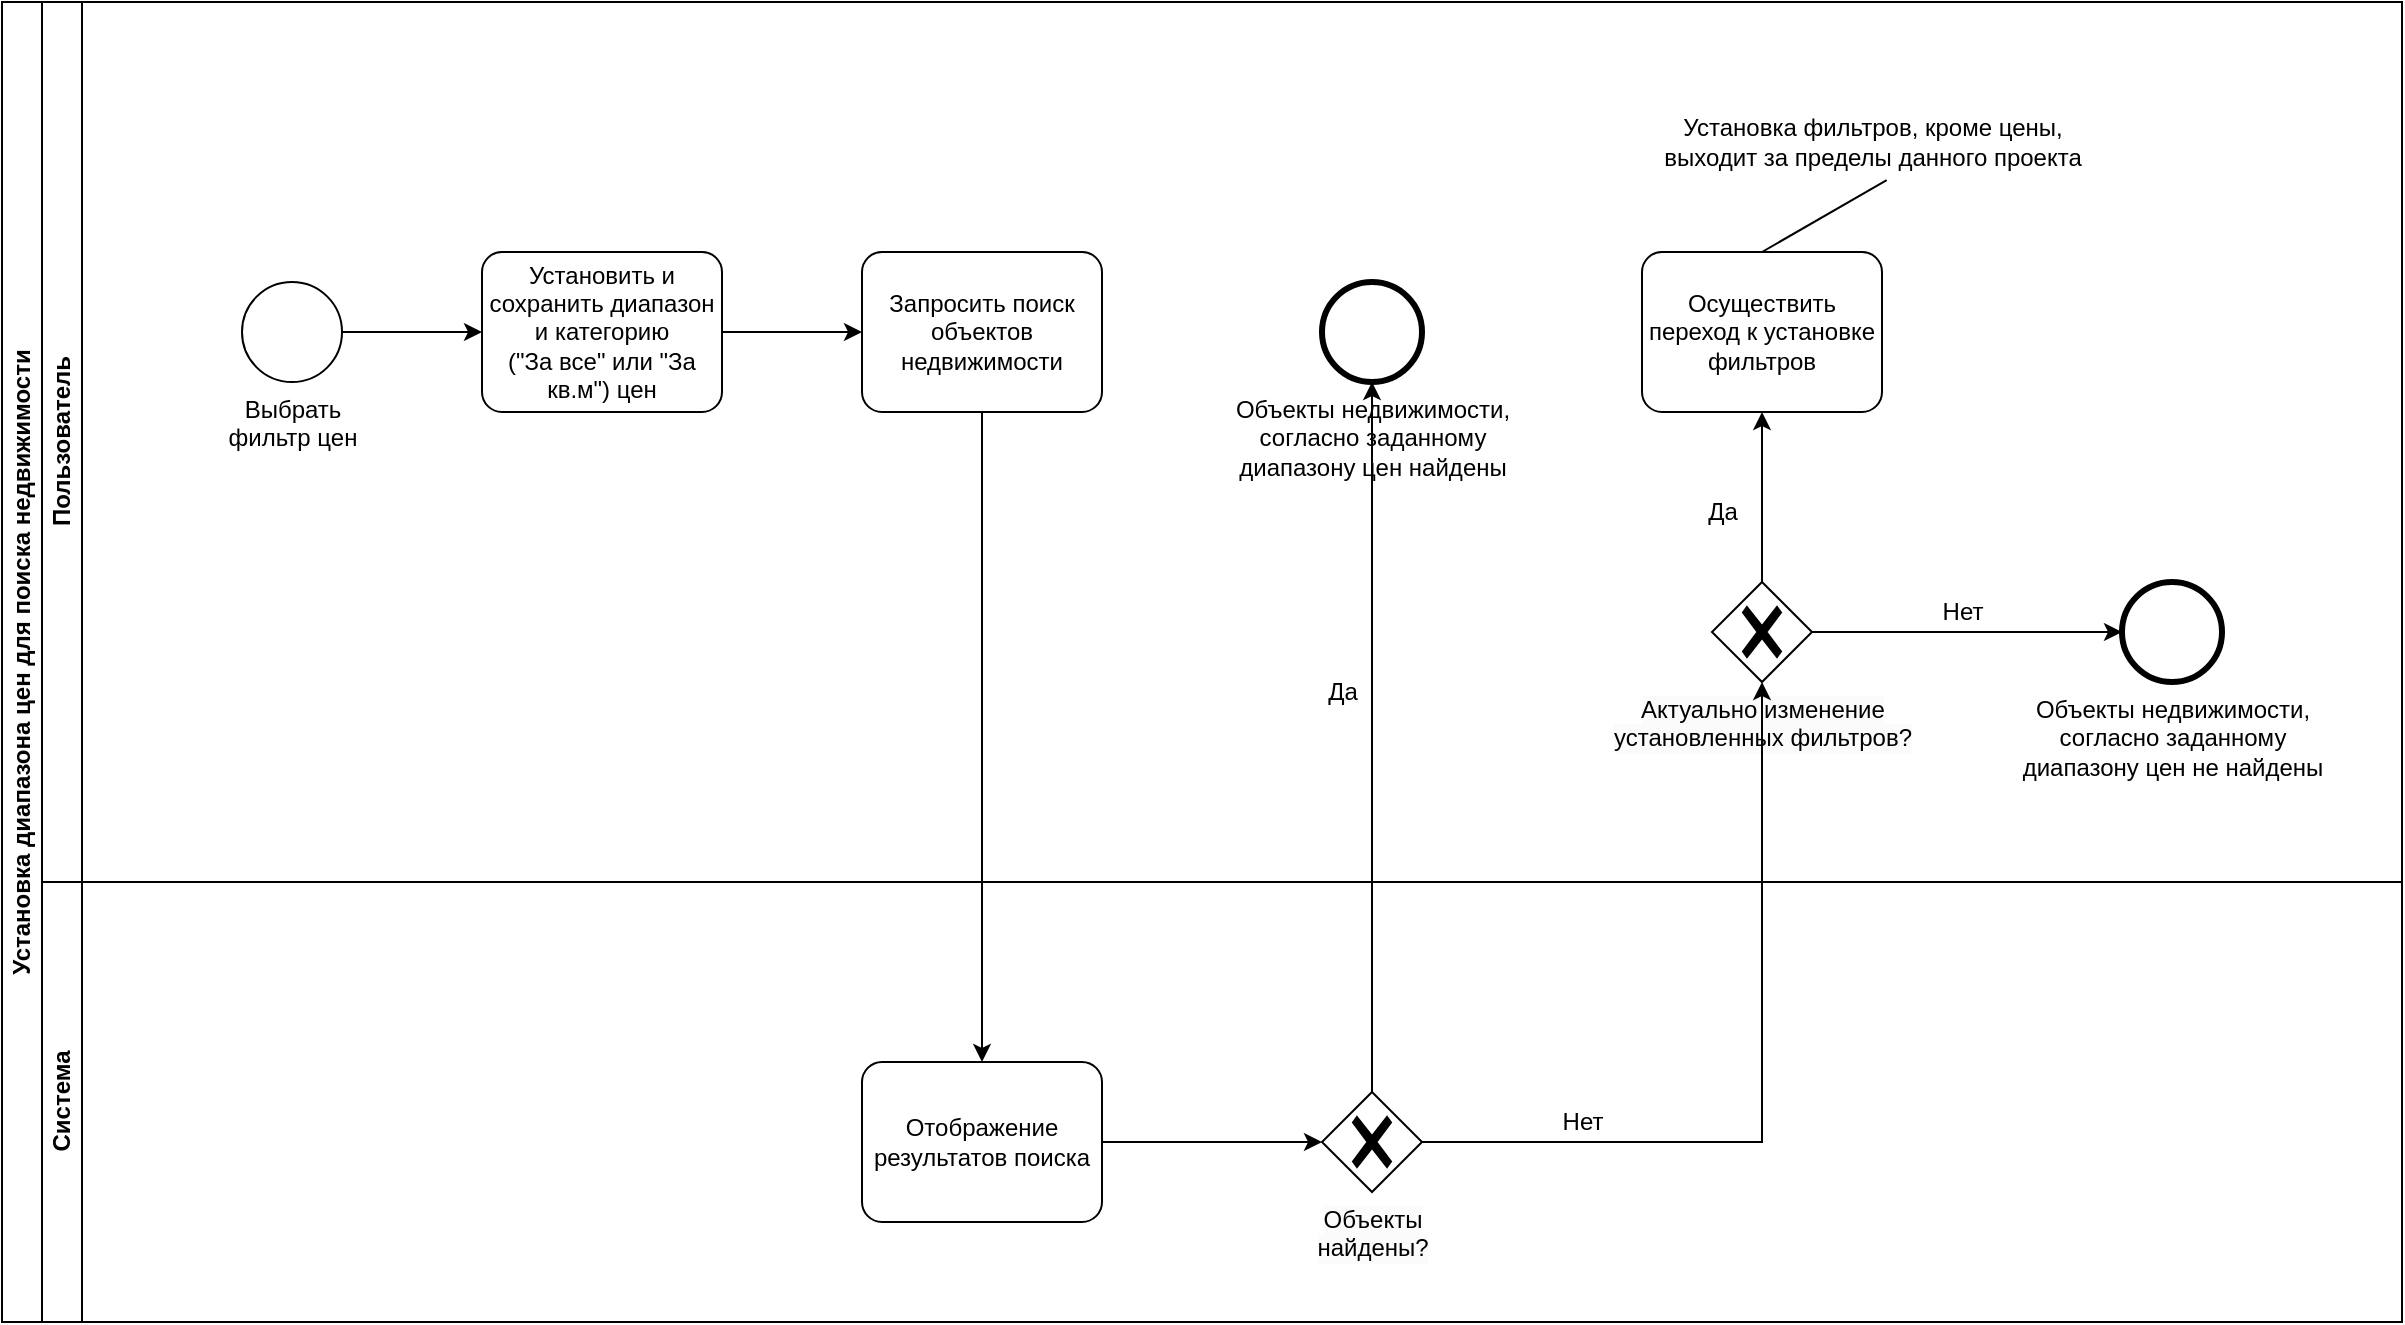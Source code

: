 <mxfile version="24.8.3">
  <diagram name="Страница — 1" id="6dKcLjjxsjvN5Ayz9n6f">
    <mxGraphModel dx="638" dy="1981" grid="1" gridSize="10" guides="1" tooltips="1" connect="1" arrows="1" fold="1" page="1" pageScale="1" pageWidth="827" pageHeight="1169" math="0" shadow="0">
      <root>
        <mxCell id="0" />
        <mxCell id="1" parent="0" />
        <mxCell id="-Ef3pym1SZ-9MBznSWtH-1" value="Установка диапазона цен для поиска недвижимости" style="swimlane;html=1;childLayout=stackLayout;resizeParent=1;resizeParentMax=0;horizontal=0;startSize=20;horizontalStack=0;whiteSpace=wrap;" parent="1" vertex="1">
          <mxGeometry x="920" y="-1000" width="1200" height="660" as="geometry" />
        </mxCell>
        <mxCell id="-Ef3pym1SZ-9MBznSWtH-2" value="Пользователь" style="swimlane;html=1;startSize=20;horizontal=0;" parent="-Ef3pym1SZ-9MBznSWtH-1" vertex="1">
          <mxGeometry x="20" width="1180" height="440" as="geometry" />
        </mxCell>
        <mxCell id="-Ef3pym1SZ-9MBznSWtH-5" value="Выбрать&lt;div&gt;фильтр цен&lt;/div&gt;" style="points=[[0.145,0.145,0],[0.5,0,0],[0.855,0.145,0],[1,0.5,0],[0.855,0.855,0],[0.5,1,0],[0.145,0.855,0],[0,0.5,0]];shape=mxgraph.bpmn.event;html=1;verticalLabelPosition=bottom;labelBackgroundColor=#ffffff;verticalAlign=top;align=center;perimeter=ellipsePerimeter;outlineConnect=0;aspect=fixed;outline=standard;symbol=general;" parent="-Ef3pym1SZ-9MBznSWtH-2" vertex="1">
          <mxGeometry x="100" y="140" width="50" height="50" as="geometry" />
        </mxCell>
        <mxCell id="-Ef3pym1SZ-9MBznSWtH-6" value="Установить и сохранить диапазон и категорию&lt;div&gt;(&quot;За все&quot; или &quot;За кв.м&quot;) цен&lt;/div&gt;" style="points=[[0.25,0,0],[0.5,0,0],[0.75,0,0],[1,0.25,0],[1,0.5,0],[1,0.75,0],[0.75,1,0],[0.5,1,0],[0.25,1,0],[0,0.75,0],[0,0.5,0],[0,0.25,0]];shape=mxgraph.bpmn.task;whiteSpace=wrap;rectStyle=rounded;size=10;html=1;container=1;expand=0;collapsible=0;taskMarker=abstract;" parent="-Ef3pym1SZ-9MBznSWtH-2" vertex="1">
          <mxGeometry x="220" y="125" width="120" height="80" as="geometry" />
        </mxCell>
        <mxCell id="-Ef3pym1SZ-9MBznSWtH-8" value="Запросить поиск объектов недвижимости" style="points=[[0.25,0,0],[0.5,0,0],[0.75,0,0],[1,0.25,0],[1,0.5,0],[1,0.75,0],[0.75,1,0],[0.5,1,0],[0.25,1,0],[0,0.75,0],[0,0.5,0],[0,0.25,0]];shape=mxgraph.bpmn.task;whiteSpace=wrap;rectStyle=rounded;size=10;html=1;container=1;expand=0;collapsible=0;taskMarker=abstract;" parent="-Ef3pym1SZ-9MBznSWtH-2" vertex="1">
          <mxGeometry x="410" y="125" width="120" height="80" as="geometry" />
        </mxCell>
        <mxCell id="-Ef3pym1SZ-9MBznSWtH-9" style="edgeStyle=orthogonalEdgeStyle;rounded=0;orthogonalLoop=1;jettySize=auto;html=1;exitX=1;exitY=0.5;exitDx=0;exitDy=0;exitPerimeter=0;entryX=0;entryY=0.5;entryDx=0;entryDy=0;entryPerimeter=0;" parent="-Ef3pym1SZ-9MBznSWtH-2" source="-Ef3pym1SZ-9MBznSWtH-6" target="-Ef3pym1SZ-9MBznSWtH-8" edge="1">
          <mxGeometry relative="1" as="geometry" />
        </mxCell>
        <mxCell id="-Ef3pym1SZ-9MBznSWtH-36" value="Объекты недвижимости,&lt;div&gt;согласно заданному&lt;/div&gt;&lt;div&gt;диапазону цен найдены&lt;/div&gt;" style="points=[[0.145,0.145,0],[0.5,0,0],[0.855,0.145,0],[1,0.5,0],[0.855,0.855,0],[0.5,1,0],[0.145,0.855,0],[0,0.5,0]];shape=mxgraph.bpmn.event;html=1;verticalLabelPosition=bottom;labelBackgroundColor=#ffffff;verticalAlign=top;align=center;perimeter=ellipsePerimeter;outlineConnect=0;aspect=fixed;outline=end;symbol=terminate2;" parent="-Ef3pym1SZ-9MBznSWtH-2" vertex="1">
          <mxGeometry x="640" y="140" width="50" height="50" as="geometry" />
        </mxCell>
        <mxCell id="-Ef3pym1SZ-9MBznSWtH-31" value="Объекты недвижимости,&lt;div&gt;согласно заданному&lt;/div&gt;&lt;div&gt;диапазону цен не найдены&lt;/div&gt;" style="points=[[0.145,0.145,0],[0.5,0,0],[0.855,0.145,0],[1,0.5,0],[0.855,0.855,0],[0.5,1,0],[0.145,0.855,0],[0,0.5,0]];shape=mxgraph.bpmn.event;html=1;verticalLabelPosition=bottom;labelBackgroundColor=#ffffff;verticalAlign=top;align=center;perimeter=ellipsePerimeter;outlineConnect=0;aspect=fixed;outline=end;symbol=terminate2;" parent="-Ef3pym1SZ-9MBznSWtH-2" vertex="1">
          <mxGeometry x="1040" y="290" width="50" height="50" as="geometry" />
        </mxCell>
        <mxCell id="-Ef3pym1SZ-9MBznSWtH-47" style="edgeStyle=orthogonalEdgeStyle;rounded=0;orthogonalLoop=1;jettySize=auto;html=1;exitX=1;exitY=0.5;exitDx=0;exitDy=0;exitPerimeter=0;entryX=0;entryY=0.5;entryDx=0;entryDy=0;entryPerimeter=0;" parent="-Ef3pym1SZ-9MBznSWtH-2" source="-Ef3pym1SZ-9MBznSWtH-5" target="-Ef3pym1SZ-9MBznSWtH-6" edge="1">
          <mxGeometry relative="1" as="geometry" />
        </mxCell>
        <mxCell id="ojh91UhgBMQPyTh6sur--1" style="edgeStyle=orthogonalEdgeStyle;rounded=0;orthogonalLoop=1;jettySize=auto;html=1;exitX=1;exitY=0.5;exitDx=0;exitDy=0;exitPerimeter=0;" parent="-Ef3pym1SZ-9MBznSWtH-2" source="-Ef3pym1SZ-9MBznSWtH-28" target="-Ef3pym1SZ-9MBznSWtH-31" edge="1">
          <mxGeometry relative="1" as="geometry" />
        </mxCell>
        <mxCell id="-Ef3pym1SZ-9MBznSWtH-28" value="&lt;span style=&quot;background-color: rgb(251, 251, 251);&quot;&gt;Актуально изменение&lt;/span&gt;&lt;div style=&quot;background-color: rgb(251, 251, 251);&quot;&gt;установленных&amp;nbsp;&lt;span style=&quot;background-color: initial;&quot;&gt;фильтров?&lt;/span&gt;&lt;/div&gt;" style="points=[[0.25,0.25,0],[0.5,0,0],[0.75,0.25,0],[1,0.5,0],[0.75,0.75,0],[0.5,1,0],[0.25,0.75,0],[0,0.5,0]];shape=mxgraph.bpmn.gateway2;html=1;verticalLabelPosition=bottom;labelBackgroundColor=#ffffff;verticalAlign=top;align=center;perimeter=rhombusPerimeter;outlineConnect=0;outline=none;symbol=none;gwType=exclusive;" parent="-Ef3pym1SZ-9MBznSWtH-2" vertex="1">
          <mxGeometry x="835" y="290" width="50" height="50" as="geometry" />
        </mxCell>
        <mxCell id="-Ef3pym1SZ-9MBznSWtH-33" value="Нет" style="text;html=1;align=center;verticalAlign=middle;resizable=0;points=[];autosize=1;strokeColor=none;fillColor=none;" parent="-Ef3pym1SZ-9MBznSWtH-2" vertex="1">
          <mxGeometry x="940" y="290" width="40" height="30" as="geometry" />
        </mxCell>
        <mxCell id="-Ef3pym1SZ-9MBznSWtH-35" value="Да" style="text;html=1;align=center;verticalAlign=middle;resizable=0;points=[];autosize=1;strokeColor=none;fillColor=none;" parent="-Ef3pym1SZ-9MBznSWtH-2" vertex="1">
          <mxGeometry x="820" y="240" width="40" height="30" as="geometry" />
        </mxCell>
        <mxCell id="w0smxmZE8lVWM4RH9qq9-2" value="Осуществить переход к установке фильтров" style="points=[[0.25,0,0],[0.5,0,0],[0.75,0,0],[1,0.25,0],[1,0.5,0],[1,0.75,0],[0.75,1,0],[0.5,1,0],[0.25,1,0],[0,0.75,0],[0,0.5,0],[0,0.25,0]];shape=mxgraph.bpmn.task;whiteSpace=wrap;rectStyle=rounded;size=10;html=1;container=1;expand=0;collapsible=0;taskMarker=abstract;" parent="-Ef3pym1SZ-9MBznSWtH-2" vertex="1">
          <mxGeometry x="800" y="125" width="120" height="80" as="geometry" />
        </mxCell>
        <mxCell id="w0smxmZE8lVWM4RH9qq9-3" style="edgeStyle=orthogonalEdgeStyle;rounded=0;orthogonalLoop=1;jettySize=auto;html=1;exitX=0.5;exitY=0;exitDx=0;exitDy=0;exitPerimeter=0;entryX=0.5;entryY=1;entryDx=0;entryDy=0;entryPerimeter=0;" parent="-Ef3pym1SZ-9MBznSWtH-2" source="-Ef3pym1SZ-9MBznSWtH-28" target="w0smxmZE8lVWM4RH9qq9-2" edge="1">
          <mxGeometry relative="1" as="geometry" />
        </mxCell>
        <mxCell id="w0smxmZE8lVWM4RH9qq9-16" value="Установка фильтров, кроме цены,&lt;div&gt;выходит за пределы данного проекта&lt;/div&gt;" style="text;html=1;align=center;verticalAlign=middle;resizable=0;points=[];autosize=1;strokeColor=none;fillColor=none;" parent="-Ef3pym1SZ-9MBznSWtH-2" vertex="1">
          <mxGeometry x="800" y="50" width="230" height="40" as="geometry" />
        </mxCell>
        <mxCell id="w0smxmZE8lVWM4RH9qq9-17" value="" style="endArrow=none;html=1;rounded=0;entryX=0.532;entryY=0.976;entryDx=0;entryDy=0;entryPerimeter=0;exitX=0.5;exitY=0;exitDx=0;exitDy=0;exitPerimeter=0;" parent="-Ef3pym1SZ-9MBznSWtH-2" source="w0smxmZE8lVWM4RH9qq9-2" target="w0smxmZE8lVWM4RH9qq9-16" edge="1">
          <mxGeometry width="50" height="50" relative="1" as="geometry">
            <mxPoint x="1140" y="290" as="sourcePoint" />
            <mxPoint x="760" y="400" as="targetPoint" />
          </mxGeometry>
        </mxCell>
        <mxCell id="-Ef3pym1SZ-9MBznSWtH-26" value="Да" style="text;html=1;align=center;verticalAlign=middle;resizable=0;points=[];autosize=1;strokeColor=none;fillColor=none;" parent="-Ef3pym1SZ-9MBznSWtH-2" vertex="1">
          <mxGeometry x="630" y="330" width="40" height="30" as="geometry" />
        </mxCell>
        <mxCell id="-Ef3pym1SZ-9MBznSWtH-3" value="Система" style="swimlane;html=1;startSize=20;horizontal=0;" parent="-Ef3pym1SZ-9MBznSWtH-1" vertex="1">
          <mxGeometry x="20" y="440" width="1180" height="220" as="geometry" />
        </mxCell>
        <mxCell id="XMJI-auD9jphC1oXlKKA-2" style="edgeStyle=orthogonalEdgeStyle;rounded=0;orthogonalLoop=1;jettySize=auto;html=1;exitX=1;exitY=0.5;exitDx=0;exitDy=0;exitPerimeter=0;" edge="1" parent="-Ef3pym1SZ-9MBznSWtH-3" source="-Ef3pym1SZ-9MBznSWtH-21" target="XMJI-auD9jphC1oXlKKA-1">
          <mxGeometry relative="1" as="geometry" />
        </mxCell>
        <mxCell id="-Ef3pym1SZ-9MBznSWtH-21" value="Отображение результатов поиска" style="points=[[0.25,0,0],[0.5,0,0],[0.75,0,0],[1,0.25,0],[1,0.5,0],[1,0.75,0],[0.75,1,0],[0.5,1,0],[0.25,1,0],[0,0.75,0],[0,0.5,0],[0,0.25,0]];shape=mxgraph.bpmn.task;whiteSpace=wrap;rectStyle=rounded;size=10;html=1;container=1;expand=0;collapsible=0;taskMarker=abstract;" parent="-Ef3pym1SZ-9MBznSWtH-3" vertex="1">
          <mxGeometry x="410" y="90" width="120" height="80" as="geometry" />
        </mxCell>
        <mxCell id="-Ef3pym1SZ-9MBznSWtH-27" value="Нет" style="text;html=1;align=center;verticalAlign=middle;resizable=0;points=[];autosize=1;strokeColor=none;fillColor=none;" parent="-Ef3pym1SZ-9MBznSWtH-3" vertex="1">
          <mxGeometry x="750" y="105" width="40" height="30" as="geometry" />
        </mxCell>
        <mxCell id="XMJI-auD9jphC1oXlKKA-1" value="&lt;span style=&quot;background-color: rgb(251, 251, 251);&quot;&gt;Объекты&lt;/span&gt;&lt;div style=&quot;background-color: rgb(251, 251, 251);&quot;&gt;найдены?&lt;/div&gt;" style="points=[[0.25,0.25,0],[0.5,0,0],[0.75,0.25,0],[1,0.5,0],[0.75,0.75,0],[0.5,1,0],[0.25,0.75,0],[0,0.5,0]];shape=mxgraph.bpmn.gateway2;html=1;verticalLabelPosition=bottom;labelBackgroundColor=#ffffff;verticalAlign=top;align=center;perimeter=rhombusPerimeter;outlineConnect=0;outline=none;symbol=none;gwType=exclusive;" vertex="1" parent="-Ef3pym1SZ-9MBznSWtH-3">
          <mxGeometry x="640" y="105" width="50" height="50" as="geometry" />
        </mxCell>
        <mxCell id="UGYnyXFPS613yQlsbjWH-1" style="edgeStyle=orthogonalEdgeStyle;rounded=0;orthogonalLoop=1;jettySize=auto;html=1;exitX=0.5;exitY=1;exitDx=0;exitDy=0;exitPerimeter=0;entryX=0.5;entryY=0;entryDx=0;entryDy=0;entryPerimeter=0;" parent="-Ef3pym1SZ-9MBznSWtH-1" source="-Ef3pym1SZ-9MBznSWtH-8" target="-Ef3pym1SZ-9MBznSWtH-21" edge="1">
          <mxGeometry relative="1" as="geometry">
            <mxPoint x="600" y="520" as="targetPoint" />
          </mxGeometry>
        </mxCell>
        <mxCell id="XMJI-auD9jphC1oXlKKA-3" style="edgeStyle=orthogonalEdgeStyle;rounded=0;orthogonalLoop=1;jettySize=auto;html=1;exitX=0.5;exitY=0;exitDx=0;exitDy=0;exitPerimeter=0;" edge="1" parent="-Ef3pym1SZ-9MBznSWtH-1" source="XMJI-auD9jphC1oXlKKA-1" target="-Ef3pym1SZ-9MBznSWtH-36">
          <mxGeometry relative="1" as="geometry" />
        </mxCell>
        <mxCell id="XMJI-auD9jphC1oXlKKA-4" style="edgeStyle=orthogonalEdgeStyle;rounded=0;orthogonalLoop=1;jettySize=auto;html=1;exitX=1;exitY=0.5;exitDx=0;exitDy=0;exitPerimeter=0;entryX=0.5;entryY=1;entryDx=0;entryDy=0;entryPerimeter=0;" edge="1" parent="-Ef3pym1SZ-9MBznSWtH-1" source="XMJI-auD9jphC1oXlKKA-1" target="-Ef3pym1SZ-9MBznSWtH-28">
          <mxGeometry relative="1" as="geometry" />
        </mxCell>
      </root>
    </mxGraphModel>
  </diagram>
</mxfile>
